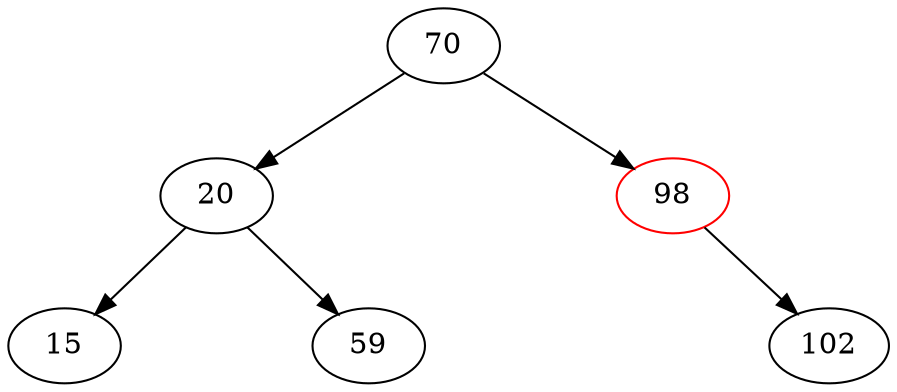 digraph {
    rankdir=TB;

    a0 -> a1;
    a0 -> a12 [weight=10 style=invis]
    a0 -> a2

    a0 [label=20]
    a1 [label=15]
    a12 [width=.1 style=invis]
    a2 [label=59]

    xid [width=.1 style=invis]

    b0 [label=98 color=red]
    b1 [style=invis]
    b12 [width=.1 style=invis]
    b2 [label=102]

    b0 -> b1 [style=invis]
    b0 -> b12 [weight=10 style=invis]
    b0 -> b2

    x -> a0
    x -> xid [weight=10 style=invis];
    x -> b0

    x [label=70]

    {rank=same xid }
}
